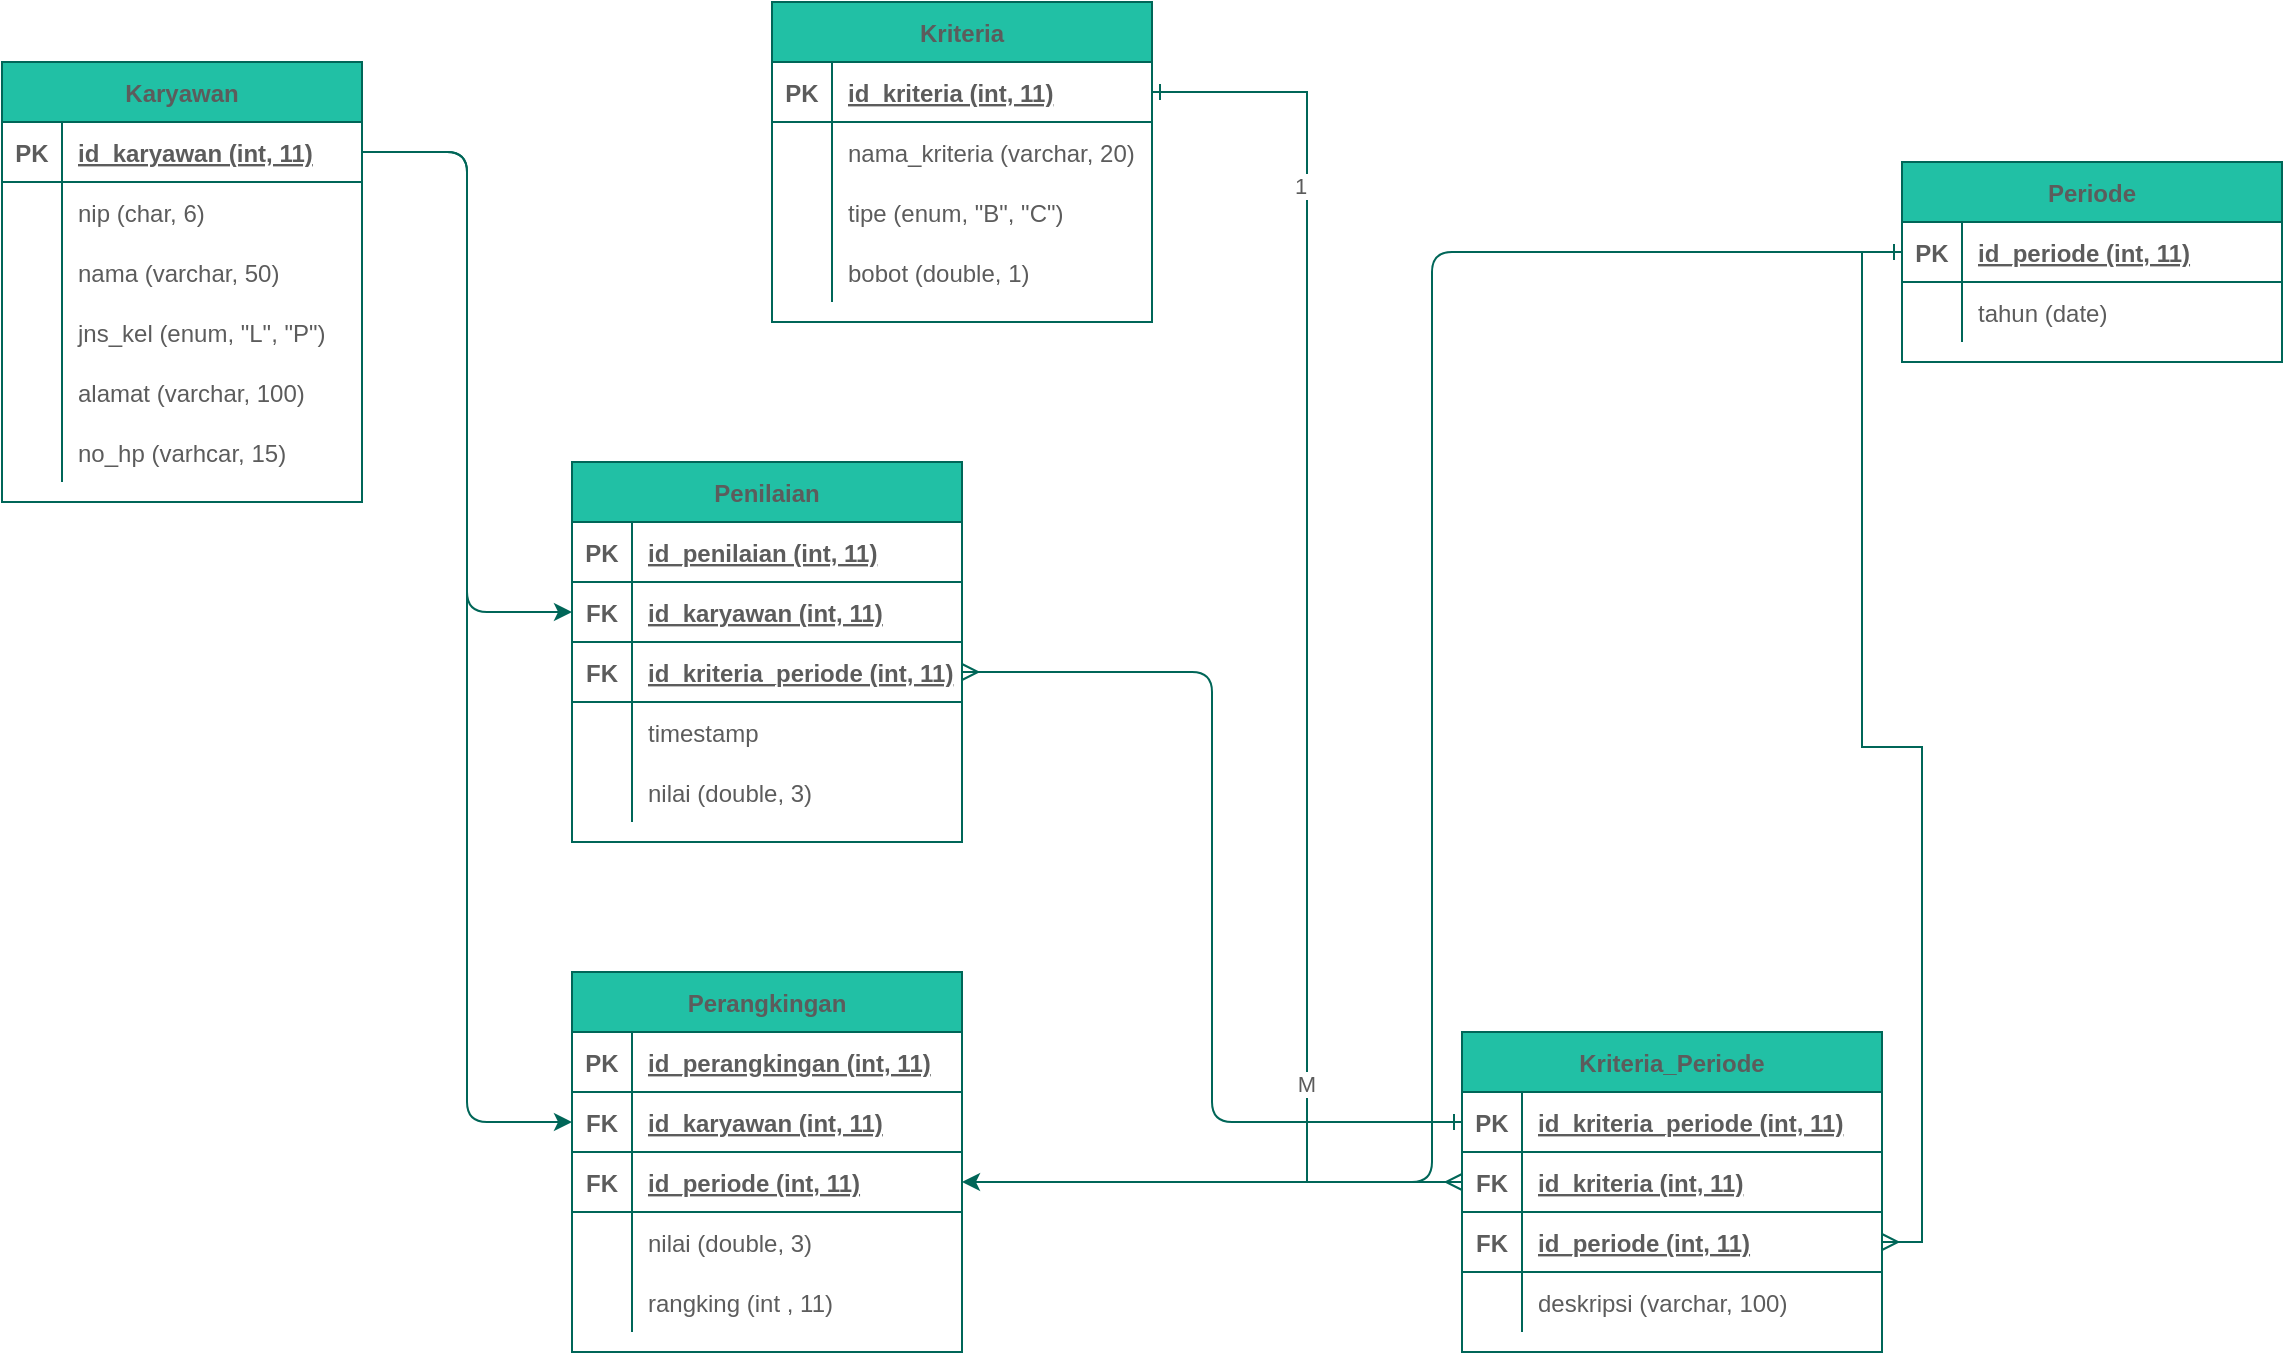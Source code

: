 <mxfile version="13.9.9" type="device"><diagram id="S_RAAdc6gQcw2whEfUl5" name="Page-1"><mxGraphModel dx="1199" dy="695" grid="1" gridSize="10" guides="1" tooltips="1" connect="1" arrows="1" fold="1" page="1" pageScale="1" pageWidth="850" pageHeight="1100" math="0" shadow="0"><root><mxCell id="0"/><mxCell id="1" parent="0"/><mxCell id="7CoDzIRsvHPiJhdhp0UB-1" value="Karyawan" style="shape=table;startSize=30;container=1;collapsible=1;childLayout=tableLayout;fixedRows=1;rowLines=0;fontStyle=1;align=center;resizeLast=1;fillColor=#21C0A5;strokeColor=#006658;fontColor=#5C5C5C;" parent="1" vertex="1"><mxGeometry x="-40" y="60" width="180" height="220" as="geometry"/></mxCell><mxCell id="7CoDzIRsvHPiJhdhp0UB-2" value="" style="shape=partialRectangle;collapsible=0;dropTarget=0;pointerEvents=0;fillColor=none;top=0;left=0;bottom=1;right=0;points=[[0,0.5],[1,0.5]];portConstraint=eastwest;strokeColor=#006658;fontColor=#5C5C5C;" parent="7CoDzIRsvHPiJhdhp0UB-1" vertex="1"><mxGeometry y="30" width="180" height="30" as="geometry"/></mxCell><mxCell id="7CoDzIRsvHPiJhdhp0UB-3" value="PK" style="shape=partialRectangle;connectable=0;fillColor=none;top=0;left=0;bottom=0;right=0;fontStyle=1;overflow=hidden;strokeColor=#006658;fontColor=#5C5C5C;" parent="7CoDzIRsvHPiJhdhp0UB-2" vertex="1"><mxGeometry width="30" height="30" as="geometry"/></mxCell><mxCell id="7CoDzIRsvHPiJhdhp0UB-4" value="id_karyawan (int, 11)" style="shape=partialRectangle;connectable=0;fillColor=none;top=0;left=0;bottom=0;right=0;align=left;spacingLeft=6;fontStyle=5;overflow=hidden;strokeColor=#006658;fontColor=#5C5C5C;" parent="7CoDzIRsvHPiJhdhp0UB-2" vertex="1"><mxGeometry x="30" width="150" height="30" as="geometry"/></mxCell><mxCell id="7CoDzIRsvHPiJhdhp0UB-5" value="" style="shape=partialRectangle;collapsible=0;dropTarget=0;pointerEvents=0;fillColor=none;top=0;left=0;bottom=0;right=0;points=[[0,0.5],[1,0.5]];portConstraint=eastwest;strokeColor=#006658;fontColor=#5C5C5C;" parent="7CoDzIRsvHPiJhdhp0UB-1" vertex="1"><mxGeometry y="60" width="180" height="30" as="geometry"/></mxCell><mxCell id="7CoDzIRsvHPiJhdhp0UB-6" value="" style="shape=partialRectangle;connectable=0;fillColor=none;top=0;left=0;bottom=0;right=0;editable=1;overflow=hidden;strokeColor=#006658;fontColor=#5C5C5C;" parent="7CoDzIRsvHPiJhdhp0UB-5" vertex="1"><mxGeometry width="30" height="30" as="geometry"/></mxCell><mxCell id="7CoDzIRsvHPiJhdhp0UB-7" value="nip (char, 6)" style="shape=partialRectangle;connectable=0;fillColor=none;top=0;left=0;bottom=0;right=0;align=left;spacingLeft=6;overflow=hidden;strokeColor=#006658;fontColor=#5C5C5C;" parent="7CoDzIRsvHPiJhdhp0UB-5" vertex="1"><mxGeometry x="30" width="150" height="30" as="geometry"/></mxCell><mxCell id="7CoDzIRsvHPiJhdhp0UB-8" value="" style="shape=partialRectangle;collapsible=0;dropTarget=0;pointerEvents=0;fillColor=none;top=0;left=0;bottom=0;right=0;points=[[0,0.5],[1,0.5]];portConstraint=eastwest;strokeColor=#006658;fontColor=#5C5C5C;" parent="7CoDzIRsvHPiJhdhp0UB-1" vertex="1"><mxGeometry y="90" width="180" height="30" as="geometry"/></mxCell><mxCell id="7CoDzIRsvHPiJhdhp0UB-9" value="" style="shape=partialRectangle;connectable=0;fillColor=none;top=0;left=0;bottom=0;right=0;editable=1;overflow=hidden;strokeColor=#006658;fontColor=#5C5C5C;" parent="7CoDzIRsvHPiJhdhp0UB-8" vertex="1"><mxGeometry width="30" height="30" as="geometry"/></mxCell><mxCell id="7CoDzIRsvHPiJhdhp0UB-10" value="nama (varchar, 50)" style="shape=partialRectangle;connectable=0;fillColor=none;top=0;left=0;bottom=0;right=0;align=left;spacingLeft=6;overflow=hidden;strokeColor=#006658;fontColor=#5C5C5C;" parent="7CoDzIRsvHPiJhdhp0UB-8" vertex="1"><mxGeometry x="30" width="150" height="30" as="geometry"/></mxCell><mxCell id="7CoDzIRsvHPiJhdhp0UB-11" value="" style="shape=partialRectangle;collapsible=0;dropTarget=0;pointerEvents=0;fillColor=none;top=0;left=0;bottom=0;right=0;points=[[0,0.5],[1,0.5]];portConstraint=eastwest;strokeColor=#006658;fontColor=#5C5C5C;" parent="7CoDzIRsvHPiJhdhp0UB-1" vertex="1"><mxGeometry y="120" width="180" height="30" as="geometry"/></mxCell><mxCell id="7CoDzIRsvHPiJhdhp0UB-12" value="" style="shape=partialRectangle;connectable=0;fillColor=none;top=0;left=0;bottom=0;right=0;editable=1;overflow=hidden;strokeColor=#006658;fontColor=#5C5C5C;" parent="7CoDzIRsvHPiJhdhp0UB-11" vertex="1"><mxGeometry width="30" height="30" as="geometry"/></mxCell><mxCell id="7CoDzIRsvHPiJhdhp0UB-13" value="jns_kel (enum, &quot;L&quot;, &quot;P&quot;)" style="shape=partialRectangle;connectable=0;fillColor=none;top=0;left=0;bottom=0;right=0;align=left;spacingLeft=6;overflow=hidden;strokeColor=#006658;fontColor=#5C5C5C;" parent="7CoDzIRsvHPiJhdhp0UB-11" vertex="1"><mxGeometry x="30" width="150" height="30" as="geometry"/></mxCell><mxCell id="7CoDzIRsvHPiJhdhp0UB-20" value="" style="shape=partialRectangle;collapsible=0;dropTarget=0;pointerEvents=0;fillColor=none;top=0;left=0;bottom=0;right=0;points=[[0,0.5],[1,0.5]];portConstraint=eastwest;strokeColor=#006658;fontColor=#5C5C5C;" parent="7CoDzIRsvHPiJhdhp0UB-1" vertex="1"><mxGeometry y="150" width="180" height="30" as="geometry"/></mxCell><mxCell id="7CoDzIRsvHPiJhdhp0UB-21" value="" style="shape=partialRectangle;connectable=0;fillColor=none;top=0;left=0;bottom=0;right=0;editable=1;overflow=hidden;strokeColor=#006658;fontColor=#5C5C5C;" parent="7CoDzIRsvHPiJhdhp0UB-20" vertex="1"><mxGeometry width="30" height="30" as="geometry"/></mxCell><mxCell id="7CoDzIRsvHPiJhdhp0UB-22" value="alamat (varchar, 100)" style="shape=partialRectangle;connectable=0;fillColor=none;top=0;left=0;bottom=0;right=0;align=left;spacingLeft=6;overflow=hidden;strokeColor=#006658;fontColor=#5C5C5C;" parent="7CoDzIRsvHPiJhdhp0UB-20" vertex="1"><mxGeometry x="30" width="150" height="30" as="geometry"/></mxCell><mxCell id="7CoDzIRsvHPiJhdhp0UB-14" value="" style="shape=partialRectangle;collapsible=0;dropTarget=0;pointerEvents=0;fillColor=none;top=0;left=0;bottom=0;right=0;points=[[0,0.5],[1,0.5]];portConstraint=eastwest;strokeColor=#006658;fontColor=#5C5C5C;" parent="7CoDzIRsvHPiJhdhp0UB-1" vertex="1"><mxGeometry y="180" width="180" height="30" as="geometry"/></mxCell><mxCell id="7CoDzIRsvHPiJhdhp0UB-15" value="" style="shape=partialRectangle;connectable=0;fillColor=none;top=0;left=0;bottom=0;right=0;editable=1;overflow=hidden;strokeColor=#006658;fontColor=#5C5C5C;" parent="7CoDzIRsvHPiJhdhp0UB-14" vertex="1"><mxGeometry width="30" height="30" as="geometry"/></mxCell><mxCell id="7CoDzIRsvHPiJhdhp0UB-16" value="no_hp (varhcar, 15)" style="shape=partialRectangle;connectable=0;fillColor=none;top=0;left=0;bottom=0;right=0;align=left;spacingLeft=6;overflow=hidden;strokeColor=#006658;fontColor=#5C5C5C;" parent="7CoDzIRsvHPiJhdhp0UB-14" vertex="1"><mxGeometry x="30" width="150" height="30" as="geometry"/></mxCell><mxCell id="7CoDzIRsvHPiJhdhp0UB-23" value="Kriteria" style="shape=table;startSize=30;container=1;collapsible=1;childLayout=tableLayout;fixedRows=1;rowLines=0;fontStyle=1;align=center;resizeLast=1;fillColor=#21C0A5;strokeColor=#006658;fontColor=#5C5C5C;" parent="1" vertex="1"><mxGeometry x="345" y="30" width="190" height="160" as="geometry"/></mxCell><mxCell id="7CoDzIRsvHPiJhdhp0UB-24" value="" style="shape=partialRectangle;collapsible=0;dropTarget=0;pointerEvents=0;fillColor=none;top=0;left=0;bottom=1;right=0;points=[[0,0.5],[1,0.5]];portConstraint=eastwest;strokeColor=#006658;fontColor=#5C5C5C;" parent="7CoDzIRsvHPiJhdhp0UB-23" vertex="1"><mxGeometry y="30" width="190" height="30" as="geometry"/></mxCell><mxCell id="7CoDzIRsvHPiJhdhp0UB-25" value="PK" style="shape=partialRectangle;connectable=0;fillColor=none;top=0;left=0;bottom=0;right=0;fontStyle=1;overflow=hidden;strokeColor=#006658;fontColor=#5C5C5C;" parent="7CoDzIRsvHPiJhdhp0UB-24" vertex="1"><mxGeometry width="30" height="30" as="geometry"/></mxCell><mxCell id="7CoDzIRsvHPiJhdhp0UB-26" value="id_kriteria (int, 11)" style="shape=partialRectangle;connectable=0;fillColor=none;top=0;left=0;bottom=0;right=0;align=left;spacingLeft=6;fontStyle=5;overflow=hidden;strokeColor=#006658;fontColor=#5C5C5C;" parent="7CoDzIRsvHPiJhdhp0UB-24" vertex="1"><mxGeometry x="30" width="160" height="30" as="geometry"/></mxCell><mxCell id="7CoDzIRsvHPiJhdhp0UB-27" value="" style="shape=partialRectangle;collapsible=0;dropTarget=0;pointerEvents=0;fillColor=none;top=0;left=0;bottom=0;right=0;points=[[0,0.5],[1,0.5]];portConstraint=eastwest;strokeColor=#006658;fontColor=#5C5C5C;" parent="7CoDzIRsvHPiJhdhp0UB-23" vertex="1"><mxGeometry y="60" width="190" height="30" as="geometry"/></mxCell><mxCell id="7CoDzIRsvHPiJhdhp0UB-28" value="" style="shape=partialRectangle;connectable=0;fillColor=none;top=0;left=0;bottom=0;right=0;editable=1;overflow=hidden;strokeColor=#006658;fontColor=#5C5C5C;" parent="7CoDzIRsvHPiJhdhp0UB-27" vertex="1"><mxGeometry width="30" height="30" as="geometry"/></mxCell><mxCell id="7CoDzIRsvHPiJhdhp0UB-29" value="nama_kriteria (varchar, 20)" style="shape=partialRectangle;connectable=0;fillColor=none;top=0;left=0;bottom=0;right=0;align=left;spacingLeft=6;overflow=hidden;strokeColor=#006658;fontColor=#5C5C5C;" parent="7CoDzIRsvHPiJhdhp0UB-27" vertex="1"><mxGeometry x="30" width="160" height="30" as="geometry"/></mxCell><mxCell id="7CoDzIRsvHPiJhdhp0UB-134" value="" style="shape=partialRectangle;collapsible=0;dropTarget=0;pointerEvents=0;fillColor=none;top=0;left=0;bottom=0;right=0;points=[[0,0.5],[1,0.5]];portConstraint=eastwest;strokeColor=#006658;fontColor=#5C5C5C;" parent="7CoDzIRsvHPiJhdhp0UB-23" vertex="1"><mxGeometry y="90" width="190" height="30" as="geometry"/></mxCell><mxCell id="7CoDzIRsvHPiJhdhp0UB-135" value="" style="shape=partialRectangle;connectable=0;fillColor=none;top=0;left=0;bottom=0;right=0;editable=1;overflow=hidden;strokeColor=#006658;fontColor=#5C5C5C;" parent="7CoDzIRsvHPiJhdhp0UB-134" vertex="1"><mxGeometry width="30" height="30" as="geometry"/></mxCell><mxCell id="7CoDzIRsvHPiJhdhp0UB-136" value="tipe (enum, &quot;B&quot;, &quot;C&quot;)" style="shape=partialRectangle;connectable=0;fillColor=none;top=0;left=0;bottom=0;right=0;align=left;spacingLeft=6;overflow=hidden;strokeColor=#006658;fontColor=#5C5C5C;" parent="7CoDzIRsvHPiJhdhp0UB-134" vertex="1"><mxGeometry x="30" width="160" height="30" as="geometry"/></mxCell><mxCell id="7CoDzIRsvHPiJhdhp0UB-30" value="" style="shape=partialRectangle;collapsible=0;dropTarget=0;pointerEvents=0;fillColor=none;top=0;left=0;bottom=0;right=0;points=[[0,0.5],[1,0.5]];portConstraint=eastwest;strokeColor=#006658;fontColor=#5C5C5C;" parent="7CoDzIRsvHPiJhdhp0UB-23" vertex="1"><mxGeometry y="120" width="190" height="30" as="geometry"/></mxCell><mxCell id="7CoDzIRsvHPiJhdhp0UB-31" value="" style="shape=partialRectangle;connectable=0;fillColor=none;top=0;left=0;bottom=0;right=0;editable=1;overflow=hidden;strokeColor=#006658;fontColor=#5C5C5C;" parent="7CoDzIRsvHPiJhdhp0UB-30" vertex="1"><mxGeometry width="30" height="30" as="geometry"/></mxCell><mxCell id="7CoDzIRsvHPiJhdhp0UB-32" value="bobot (double, 1)" style="shape=partialRectangle;connectable=0;fillColor=none;top=0;left=0;bottom=0;right=0;align=left;spacingLeft=6;overflow=hidden;strokeColor=#006658;fontColor=#5C5C5C;" parent="7CoDzIRsvHPiJhdhp0UB-30" vertex="1"><mxGeometry x="30" width="160" height="30" as="geometry"/></mxCell><mxCell id="7CoDzIRsvHPiJhdhp0UB-36" value="Periode" style="shape=table;startSize=30;container=1;collapsible=1;childLayout=tableLayout;fixedRows=1;rowLines=0;fontStyle=1;align=center;resizeLast=1;fillColor=#21C0A5;strokeColor=#006658;fontColor=#5C5C5C;" parent="1" vertex="1"><mxGeometry x="910" y="110" width="190" height="100" as="geometry"/></mxCell><mxCell id="7CoDzIRsvHPiJhdhp0UB-37" value="" style="shape=partialRectangle;collapsible=0;dropTarget=0;pointerEvents=0;fillColor=none;top=0;left=0;bottom=1;right=0;points=[[0,0.5],[1,0.5]];portConstraint=eastwest;strokeColor=#006658;fontColor=#5C5C5C;" parent="7CoDzIRsvHPiJhdhp0UB-36" vertex="1"><mxGeometry y="30" width="190" height="30" as="geometry"/></mxCell><mxCell id="7CoDzIRsvHPiJhdhp0UB-38" value="PK" style="shape=partialRectangle;connectable=0;fillColor=none;top=0;left=0;bottom=0;right=0;fontStyle=1;overflow=hidden;strokeColor=#006658;fontColor=#5C5C5C;" parent="7CoDzIRsvHPiJhdhp0UB-37" vertex="1"><mxGeometry width="30" height="30" as="geometry"/></mxCell><mxCell id="7CoDzIRsvHPiJhdhp0UB-39" value="id_periode (int, 11)" style="shape=partialRectangle;connectable=0;fillColor=none;top=0;left=0;bottom=0;right=0;align=left;spacingLeft=6;fontStyle=5;overflow=hidden;strokeColor=#006658;fontColor=#5C5C5C;" parent="7CoDzIRsvHPiJhdhp0UB-37" vertex="1"><mxGeometry x="30" width="160" height="30" as="geometry"/></mxCell><mxCell id="7CoDzIRsvHPiJhdhp0UB-40" value="" style="shape=partialRectangle;collapsible=0;dropTarget=0;pointerEvents=0;fillColor=none;top=0;left=0;bottom=0;right=0;points=[[0,0.5],[1,0.5]];portConstraint=eastwest;strokeColor=#006658;fontColor=#5C5C5C;" parent="7CoDzIRsvHPiJhdhp0UB-36" vertex="1"><mxGeometry y="60" width="190" height="30" as="geometry"/></mxCell><mxCell id="7CoDzIRsvHPiJhdhp0UB-41" value="" style="shape=partialRectangle;connectable=0;fillColor=none;top=0;left=0;bottom=0;right=0;editable=1;overflow=hidden;strokeColor=#006658;fontColor=#5C5C5C;" parent="7CoDzIRsvHPiJhdhp0UB-40" vertex="1"><mxGeometry width="30" height="30" as="geometry"/></mxCell><mxCell id="7CoDzIRsvHPiJhdhp0UB-42" value="tahun (date)" style="shape=partialRectangle;connectable=0;fillColor=none;top=0;left=0;bottom=0;right=0;align=left;spacingLeft=6;overflow=hidden;strokeColor=#006658;fontColor=#5C5C5C;" parent="7CoDzIRsvHPiJhdhp0UB-40" vertex="1"><mxGeometry x="30" width="160" height="30" as="geometry"/></mxCell><mxCell id="7CoDzIRsvHPiJhdhp0UB-46" value="Kriteria_Periode" style="shape=table;startSize=30;container=1;collapsible=1;childLayout=tableLayout;fixedRows=1;rowLines=0;fontStyle=1;align=center;resizeLast=1;fillColor=#21C0A5;strokeColor=#006658;fontColor=#5C5C5C;" parent="1" vertex="1"><mxGeometry x="690" y="545" width="210" height="160" as="geometry"/></mxCell><mxCell id="7CoDzIRsvHPiJhdhp0UB-47" value="" style="shape=partialRectangle;collapsible=0;dropTarget=0;pointerEvents=0;fillColor=none;top=0;left=0;bottom=1;right=0;points=[[0,0.5],[1,0.5]];portConstraint=eastwest;strokeColor=#006658;fontColor=#5C5C5C;" parent="7CoDzIRsvHPiJhdhp0UB-46" vertex="1"><mxGeometry y="30" width="210" height="30" as="geometry"/></mxCell><mxCell id="7CoDzIRsvHPiJhdhp0UB-48" value="PK" style="shape=partialRectangle;connectable=0;fillColor=none;top=0;left=0;bottom=0;right=0;fontStyle=1;overflow=hidden;strokeColor=#006658;fontColor=#5C5C5C;" parent="7CoDzIRsvHPiJhdhp0UB-47" vertex="1"><mxGeometry width="30" height="30" as="geometry"/></mxCell><mxCell id="7CoDzIRsvHPiJhdhp0UB-49" value="id_kriteria_periode (int, 11)" style="shape=partialRectangle;connectable=0;fillColor=none;top=0;left=0;bottom=0;right=0;align=left;spacingLeft=6;fontStyle=5;overflow=hidden;strokeColor=#006658;fontColor=#5C5C5C;" parent="7CoDzIRsvHPiJhdhp0UB-47" vertex="1"><mxGeometry x="30" width="180" height="30" as="geometry"/></mxCell><mxCell id="7CoDzIRsvHPiJhdhp0UB-53" value="" style="shape=partialRectangle;collapsible=0;dropTarget=0;pointerEvents=0;fillColor=none;top=0;left=0;bottom=1;right=0;points=[[0,0.5],[1,0.5]];portConstraint=eastwest;strokeColor=#006658;fontColor=#5C5C5C;" parent="7CoDzIRsvHPiJhdhp0UB-46" vertex="1"><mxGeometry y="60" width="210" height="30" as="geometry"/></mxCell><mxCell id="7CoDzIRsvHPiJhdhp0UB-54" value="FK" style="shape=partialRectangle;connectable=0;fillColor=none;top=0;left=0;bottom=0;right=0;fontStyle=1;overflow=hidden;strokeColor=#006658;fontColor=#5C5C5C;" parent="7CoDzIRsvHPiJhdhp0UB-53" vertex="1"><mxGeometry width="30" height="30" as="geometry"/></mxCell><mxCell id="7CoDzIRsvHPiJhdhp0UB-55" value="id_kriteria (int, 11)" style="shape=partialRectangle;connectable=0;fillColor=none;top=0;left=0;bottom=0;right=0;align=left;spacingLeft=6;fontStyle=5;overflow=hidden;strokeColor=#006658;fontColor=#5C5C5C;" parent="7CoDzIRsvHPiJhdhp0UB-53" vertex="1"><mxGeometry x="30" width="180" height="30" as="geometry"/></mxCell><mxCell id="7CoDzIRsvHPiJhdhp0UB-56" value="" style="shape=partialRectangle;collapsible=0;dropTarget=0;pointerEvents=0;fillColor=none;top=0;left=0;bottom=1;right=0;points=[[0,0.5],[1,0.5]];portConstraint=eastwest;strokeColor=#006658;fontColor=#5C5C5C;" parent="7CoDzIRsvHPiJhdhp0UB-46" vertex="1"><mxGeometry y="90" width="210" height="30" as="geometry"/></mxCell><mxCell id="7CoDzIRsvHPiJhdhp0UB-57" value="FK" style="shape=partialRectangle;connectable=0;fillColor=none;top=0;left=0;bottom=0;right=0;fontStyle=1;overflow=hidden;strokeColor=#006658;fontColor=#5C5C5C;" parent="7CoDzIRsvHPiJhdhp0UB-56" vertex="1"><mxGeometry width="30" height="30" as="geometry"/></mxCell><mxCell id="7CoDzIRsvHPiJhdhp0UB-58" value="id_periode (int, 11)" style="shape=partialRectangle;connectable=0;fillColor=none;top=0;left=0;bottom=0;right=0;align=left;spacingLeft=6;fontStyle=5;overflow=hidden;strokeColor=#006658;fontColor=#5C5C5C;" parent="7CoDzIRsvHPiJhdhp0UB-56" vertex="1"><mxGeometry x="30" width="180" height="30" as="geometry"/></mxCell><mxCell id="7CoDzIRsvHPiJhdhp0UB-50" value="" style="shape=partialRectangle;collapsible=0;dropTarget=0;pointerEvents=0;fillColor=none;top=0;left=0;bottom=0;right=0;points=[[0,0.5],[1,0.5]];portConstraint=eastwest;strokeColor=#006658;fontColor=#5C5C5C;" parent="7CoDzIRsvHPiJhdhp0UB-46" vertex="1"><mxGeometry y="120" width="210" height="30" as="geometry"/></mxCell><mxCell id="7CoDzIRsvHPiJhdhp0UB-51" value="" style="shape=partialRectangle;connectable=0;fillColor=none;top=0;left=0;bottom=0;right=0;editable=1;overflow=hidden;strokeColor=#006658;fontColor=#5C5C5C;" parent="7CoDzIRsvHPiJhdhp0UB-50" vertex="1"><mxGeometry width="30" height="30" as="geometry"/></mxCell><mxCell id="7CoDzIRsvHPiJhdhp0UB-52" value="deskripsi (varchar, 100)" style="shape=partialRectangle;connectable=0;fillColor=none;top=0;left=0;bottom=0;right=0;align=left;spacingLeft=6;overflow=hidden;strokeColor=#006658;fontColor=#5C5C5C;" parent="7CoDzIRsvHPiJhdhp0UB-50" vertex="1"><mxGeometry x="30" width="180" height="30" as="geometry"/></mxCell><mxCell id="7CoDzIRsvHPiJhdhp0UB-61" style="edgeStyle=orthogonalEdgeStyle;rounded=0;orthogonalLoop=1;jettySize=auto;html=1;exitX=0;exitY=0.5;exitDx=0;exitDy=0;endArrow=ERone;endFill=0;startArrow=ERmany;startFill=0;strokeColor=#006658;fontColor=#5C5C5C;" parent="1" source="7CoDzIRsvHPiJhdhp0UB-53" target="7CoDzIRsvHPiJhdhp0UB-24" edge="1"><mxGeometry relative="1" as="geometry"/></mxCell><mxCell id="7CoDzIRsvHPiJhdhp0UB-80" value="1" style="edgeLabel;html=1;align=center;verticalAlign=middle;resizable=0;points=[];fontColor=#5C5C5C;" parent="7CoDzIRsvHPiJhdhp0UB-61" vertex="1" connectable="0"><mxGeometry x="0.645" y="4" relative="1" as="geometry"><mxPoint as="offset"/></mxGeometry></mxCell><mxCell id="7CoDzIRsvHPiJhdhp0UB-81" value="M" style="edgeLabel;html=1;align=center;verticalAlign=middle;resizable=0;points=[];fontColor=#5C5C5C;" parent="7CoDzIRsvHPiJhdhp0UB-61" vertex="1" connectable="0"><mxGeometry x="-0.638" y="1" relative="1" as="geometry"><mxPoint as="offset"/></mxGeometry></mxCell><mxCell id="7CoDzIRsvHPiJhdhp0UB-62" style="edgeStyle=orthogonalEdgeStyle;rounded=0;orthogonalLoop=1;jettySize=auto;html=1;exitX=0;exitY=0.5;exitDx=0;exitDy=0;entryX=1;entryY=0.5;entryDx=0;entryDy=0;startArrow=ERone;startFill=0;endArrow=ERmany;endFill=0;strokeColor=#006658;fontColor=#5C5C5C;" parent="1" source="7CoDzIRsvHPiJhdhp0UB-37" target="7CoDzIRsvHPiJhdhp0UB-56" edge="1"><mxGeometry relative="1" as="geometry"/></mxCell><mxCell id="7CoDzIRsvHPiJhdhp0UB-84" value="Penilaian" style="shape=table;startSize=30;container=1;collapsible=1;childLayout=tableLayout;fixedRows=1;rowLines=0;fontStyle=1;align=center;resizeLast=1;fillColor=#21C0A5;strokeColor=#006658;fontColor=#5C5C5C;" parent="1" vertex="1"><mxGeometry x="245" y="260" width="195" height="190" as="geometry"/></mxCell><mxCell id="7CoDzIRsvHPiJhdhp0UB-85" value="" style="shape=partialRectangle;collapsible=0;dropTarget=0;pointerEvents=0;fillColor=none;top=0;left=0;bottom=1;right=0;points=[[0,0.5],[1,0.5]];portConstraint=eastwest;strokeColor=#006658;fontColor=#5C5C5C;" parent="7CoDzIRsvHPiJhdhp0UB-84" vertex="1"><mxGeometry y="30" width="195" height="30" as="geometry"/></mxCell><mxCell id="7CoDzIRsvHPiJhdhp0UB-86" value="PK" style="shape=partialRectangle;connectable=0;fillColor=none;top=0;left=0;bottom=0;right=0;fontStyle=1;overflow=hidden;strokeColor=#006658;fontColor=#5C5C5C;" parent="7CoDzIRsvHPiJhdhp0UB-85" vertex="1"><mxGeometry width="30" height="30" as="geometry"/></mxCell><mxCell id="7CoDzIRsvHPiJhdhp0UB-87" value="id_penilaian (int, 11)" style="shape=partialRectangle;connectable=0;fillColor=none;top=0;left=0;bottom=0;right=0;align=left;spacingLeft=6;fontStyle=5;overflow=hidden;strokeColor=#006658;fontColor=#5C5C5C;" parent="7CoDzIRsvHPiJhdhp0UB-85" vertex="1"><mxGeometry x="30" width="165" height="30" as="geometry"/></mxCell><mxCell id="7CoDzIRsvHPiJhdhp0UB-129" value="" style="shape=partialRectangle;collapsible=0;dropTarget=0;pointerEvents=0;fillColor=none;top=0;left=0;bottom=1;right=0;points=[[0,0.5],[1,0.5]];portConstraint=eastwest;strokeColor=#006658;fontColor=#5C5C5C;" parent="7CoDzIRsvHPiJhdhp0UB-84" vertex="1"><mxGeometry y="60" width="195" height="30" as="geometry"/></mxCell><mxCell id="7CoDzIRsvHPiJhdhp0UB-130" value="FK" style="shape=partialRectangle;connectable=0;fillColor=none;top=0;left=0;bottom=0;right=0;fontStyle=1;overflow=hidden;strokeColor=#006658;fontColor=#5C5C5C;" parent="7CoDzIRsvHPiJhdhp0UB-129" vertex="1"><mxGeometry width="30" height="30" as="geometry"/></mxCell><mxCell id="7CoDzIRsvHPiJhdhp0UB-131" value="id_karyawan (int, 11)" style="shape=partialRectangle;connectable=0;fillColor=none;top=0;left=0;bottom=0;right=0;align=left;spacingLeft=6;fontStyle=5;overflow=hidden;strokeColor=#006658;fontColor=#5C5C5C;" parent="7CoDzIRsvHPiJhdhp0UB-129" vertex="1"><mxGeometry x="30" width="165" height="30" as="geometry"/></mxCell><mxCell id="7CoDzIRsvHPiJhdhp0UB-123" value="" style="shape=partialRectangle;collapsible=0;dropTarget=0;pointerEvents=0;fillColor=none;top=0;left=0;bottom=1;right=0;points=[[0,0.5],[1,0.5]];portConstraint=eastwest;strokeColor=#006658;fontColor=#5C5C5C;" parent="7CoDzIRsvHPiJhdhp0UB-84" vertex="1"><mxGeometry y="90" width="195" height="30" as="geometry"/></mxCell><mxCell id="7CoDzIRsvHPiJhdhp0UB-124" value="FK" style="shape=partialRectangle;connectable=0;fillColor=none;top=0;left=0;bottom=0;right=0;fontStyle=1;overflow=hidden;strokeColor=#006658;fontColor=#5C5C5C;" parent="7CoDzIRsvHPiJhdhp0UB-123" vertex="1"><mxGeometry width="30" height="30" as="geometry"/></mxCell><mxCell id="7CoDzIRsvHPiJhdhp0UB-125" value="id_kriteria_periode (int, 11)" style="shape=partialRectangle;connectable=0;fillColor=none;top=0;left=0;bottom=0;right=0;align=left;spacingLeft=6;fontStyle=5;overflow=hidden;strokeColor=#006658;fontColor=#5C5C5C;" parent="7CoDzIRsvHPiJhdhp0UB-123" vertex="1"><mxGeometry x="30" width="165" height="30" as="geometry"/></mxCell><mxCell id="7CoDzIRsvHPiJhdhp0UB-88" value="" style="shape=partialRectangle;collapsible=0;dropTarget=0;pointerEvents=0;fillColor=none;top=0;left=0;bottom=0;right=0;points=[[0,0.5],[1,0.5]];portConstraint=eastwest;strokeColor=#006658;fontColor=#5C5C5C;" parent="7CoDzIRsvHPiJhdhp0UB-84" vertex="1"><mxGeometry y="120" width="195" height="30" as="geometry"/></mxCell><mxCell id="7CoDzIRsvHPiJhdhp0UB-89" value="" style="shape=partialRectangle;connectable=0;fillColor=none;top=0;left=0;bottom=0;right=0;editable=1;overflow=hidden;strokeColor=#006658;fontColor=#5C5C5C;" parent="7CoDzIRsvHPiJhdhp0UB-88" vertex="1"><mxGeometry width="30" height="30" as="geometry"/></mxCell><mxCell id="7CoDzIRsvHPiJhdhp0UB-90" value="timestamp" style="shape=partialRectangle;connectable=0;fillColor=none;top=0;left=0;bottom=0;right=0;align=left;spacingLeft=6;overflow=hidden;strokeColor=#006658;fontColor=#5C5C5C;" parent="7CoDzIRsvHPiJhdhp0UB-88" vertex="1"><mxGeometry x="30" width="165" height="30" as="geometry"/></mxCell><mxCell id="7CoDzIRsvHPiJhdhp0UB-91" value="" style="shape=partialRectangle;collapsible=0;dropTarget=0;pointerEvents=0;fillColor=none;top=0;left=0;bottom=0;right=0;points=[[0,0.5],[1,0.5]];portConstraint=eastwest;strokeColor=#006658;fontColor=#5C5C5C;" parent="7CoDzIRsvHPiJhdhp0UB-84" vertex="1"><mxGeometry y="150" width="195" height="30" as="geometry"/></mxCell><mxCell id="7CoDzIRsvHPiJhdhp0UB-92" value="" style="shape=partialRectangle;connectable=0;fillColor=none;top=0;left=0;bottom=0;right=0;editable=1;overflow=hidden;strokeColor=#006658;fontColor=#5C5C5C;" parent="7CoDzIRsvHPiJhdhp0UB-91" vertex="1"><mxGeometry width="30" height="30" as="geometry"/></mxCell><mxCell id="7CoDzIRsvHPiJhdhp0UB-93" value="nilai (double, 3)" style="shape=partialRectangle;connectable=0;fillColor=none;top=0;left=0;bottom=0;right=0;align=left;spacingLeft=6;overflow=hidden;strokeColor=#006658;fontColor=#5C5C5C;" parent="7CoDzIRsvHPiJhdhp0UB-91" vertex="1"><mxGeometry x="30" width="165" height="30" as="geometry"/></mxCell><mxCell id="7CoDzIRsvHPiJhdhp0UB-132" style="edgeStyle=orthogonalEdgeStyle;curved=0;rounded=1;sketch=0;orthogonalLoop=1;jettySize=auto;html=1;entryX=0;entryY=0.5;entryDx=0;entryDy=0;strokeColor=#006658;fillColor=#21C0A5;fontColor=#5C5C5C;" parent="1" source="7CoDzIRsvHPiJhdhp0UB-2" target="7CoDzIRsvHPiJhdhp0UB-129" edge="1"><mxGeometry relative="1" as="geometry"/></mxCell><mxCell id="7CoDzIRsvHPiJhdhp0UB-133" style="edgeStyle=orthogonalEdgeStyle;curved=0;rounded=1;sketch=0;orthogonalLoop=1;jettySize=auto;html=1;exitX=0;exitY=0.5;exitDx=0;exitDy=0;entryX=1;entryY=0.5;entryDx=0;entryDy=0;strokeColor=#006658;fillColor=#21C0A5;fontColor=#5C5C5C;startArrow=ERone;startFill=0;endArrow=ERmany;endFill=0;" parent="1" source="7CoDzIRsvHPiJhdhp0UB-47" target="7CoDzIRsvHPiJhdhp0UB-123" edge="1"><mxGeometry relative="1" as="geometry"/></mxCell><mxCell id="7CoDzIRsvHPiJhdhp0UB-137" value="Perangkingan" style="shape=table;startSize=30;container=1;collapsible=1;childLayout=tableLayout;fixedRows=1;rowLines=0;fontStyle=1;align=center;resizeLast=1;fillColor=#21C0A5;strokeColor=#006658;fontColor=#5C5C5C;" parent="1" vertex="1"><mxGeometry x="245" y="515" width="195" height="190" as="geometry"/></mxCell><mxCell id="7CoDzIRsvHPiJhdhp0UB-138" value="" style="shape=partialRectangle;collapsible=0;dropTarget=0;pointerEvents=0;fillColor=none;top=0;left=0;bottom=1;right=0;points=[[0,0.5],[1,0.5]];portConstraint=eastwest;strokeColor=#006658;fontColor=#5C5C5C;" parent="7CoDzIRsvHPiJhdhp0UB-137" vertex="1"><mxGeometry y="30" width="195" height="30" as="geometry"/></mxCell><mxCell id="7CoDzIRsvHPiJhdhp0UB-139" value="PK" style="shape=partialRectangle;connectable=0;fillColor=none;top=0;left=0;bottom=0;right=0;fontStyle=1;overflow=hidden;strokeColor=#006658;fontColor=#5C5C5C;" parent="7CoDzIRsvHPiJhdhp0UB-138" vertex="1"><mxGeometry width="30" height="30" as="geometry"/></mxCell><mxCell id="7CoDzIRsvHPiJhdhp0UB-140" value="id_perangkingan (int, 11)" style="shape=partialRectangle;connectable=0;fillColor=none;top=0;left=0;bottom=0;right=0;align=left;spacingLeft=6;fontStyle=5;overflow=hidden;strokeColor=#006658;fontColor=#5C5C5C;" parent="7CoDzIRsvHPiJhdhp0UB-138" vertex="1"><mxGeometry x="30" width="165" height="30" as="geometry"/></mxCell><mxCell id="7CoDzIRsvHPiJhdhp0UB-141" value="" style="shape=partialRectangle;collapsible=0;dropTarget=0;pointerEvents=0;fillColor=none;top=0;left=0;bottom=1;right=0;points=[[0,0.5],[1,0.5]];portConstraint=eastwest;strokeColor=#006658;fontColor=#5C5C5C;" parent="7CoDzIRsvHPiJhdhp0UB-137" vertex="1"><mxGeometry y="60" width="195" height="30" as="geometry"/></mxCell><mxCell id="7CoDzIRsvHPiJhdhp0UB-142" value="FK" style="shape=partialRectangle;connectable=0;fillColor=none;top=0;left=0;bottom=0;right=0;fontStyle=1;overflow=hidden;strokeColor=#006658;fontColor=#5C5C5C;" parent="7CoDzIRsvHPiJhdhp0UB-141" vertex="1"><mxGeometry width="30" height="30" as="geometry"/></mxCell><mxCell id="7CoDzIRsvHPiJhdhp0UB-143" value="id_karyawan (int, 11)" style="shape=partialRectangle;connectable=0;fillColor=none;top=0;left=0;bottom=0;right=0;align=left;spacingLeft=6;fontStyle=5;overflow=hidden;strokeColor=#006658;fontColor=#5C5C5C;" parent="7CoDzIRsvHPiJhdhp0UB-141" vertex="1"><mxGeometry x="30" width="165" height="30" as="geometry"/></mxCell><mxCell id="7CoDzIRsvHPiJhdhp0UB-144" value="" style="shape=partialRectangle;collapsible=0;dropTarget=0;pointerEvents=0;fillColor=none;top=0;left=0;bottom=1;right=0;points=[[0,0.5],[1,0.5]];portConstraint=eastwest;strokeColor=#006658;fontColor=#5C5C5C;" parent="7CoDzIRsvHPiJhdhp0UB-137" vertex="1"><mxGeometry y="90" width="195" height="30" as="geometry"/></mxCell><mxCell id="7CoDzIRsvHPiJhdhp0UB-145" value="FK" style="shape=partialRectangle;connectable=0;fillColor=none;top=0;left=0;bottom=0;right=0;fontStyle=1;overflow=hidden;strokeColor=#006658;fontColor=#5C5C5C;" parent="7CoDzIRsvHPiJhdhp0UB-144" vertex="1"><mxGeometry width="30" height="30" as="geometry"/></mxCell><mxCell id="7CoDzIRsvHPiJhdhp0UB-146" value="id_periode (int, 11)" style="shape=partialRectangle;connectable=0;fillColor=none;top=0;left=0;bottom=0;right=0;align=left;spacingLeft=6;fontStyle=5;overflow=hidden;strokeColor=#006658;fontColor=#5C5C5C;" parent="7CoDzIRsvHPiJhdhp0UB-144" vertex="1"><mxGeometry x="30" width="165" height="30" as="geometry"/></mxCell><mxCell id="7CoDzIRsvHPiJhdhp0UB-150" value="" style="shape=partialRectangle;collapsible=0;dropTarget=0;pointerEvents=0;fillColor=none;top=0;left=0;bottom=0;right=0;points=[[0,0.5],[1,0.5]];portConstraint=eastwest;strokeColor=#006658;fontColor=#5C5C5C;" parent="7CoDzIRsvHPiJhdhp0UB-137" vertex="1"><mxGeometry y="120" width="195" height="30" as="geometry"/></mxCell><mxCell id="7CoDzIRsvHPiJhdhp0UB-151" value="" style="shape=partialRectangle;connectable=0;fillColor=none;top=0;left=0;bottom=0;right=0;editable=1;overflow=hidden;strokeColor=#006658;fontColor=#5C5C5C;" parent="7CoDzIRsvHPiJhdhp0UB-150" vertex="1"><mxGeometry width="30" height="30" as="geometry"/></mxCell><mxCell id="7CoDzIRsvHPiJhdhp0UB-152" value="nilai (double, 3)" style="shape=partialRectangle;connectable=0;fillColor=none;top=0;left=0;bottom=0;right=0;align=left;spacingLeft=6;overflow=hidden;strokeColor=#006658;fontColor=#5C5C5C;" parent="7CoDzIRsvHPiJhdhp0UB-150" vertex="1"><mxGeometry x="30" width="165" height="30" as="geometry"/></mxCell><mxCell id="7CoDzIRsvHPiJhdhp0UB-161" value="" style="shape=partialRectangle;collapsible=0;dropTarget=0;pointerEvents=0;fillColor=none;top=0;left=0;bottom=0;right=0;points=[[0,0.5],[1,0.5]];portConstraint=eastwest;strokeColor=#006658;fontColor=#5C5C5C;" parent="7CoDzIRsvHPiJhdhp0UB-137" vertex="1"><mxGeometry y="150" width="195" height="30" as="geometry"/></mxCell><mxCell id="7CoDzIRsvHPiJhdhp0UB-162" value="" style="shape=partialRectangle;connectable=0;fillColor=none;top=0;left=0;bottom=0;right=0;editable=1;overflow=hidden;strokeColor=#006658;fontColor=#5C5C5C;" parent="7CoDzIRsvHPiJhdhp0UB-161" vertex="1"><mxGeometry width="30" height="30" as="geometry"/></mxCell><mxCell id="7CoDzIRsvHPiJhdhp0UB-163" value="rangking (int , 11)" style="shape=partialRectangle;connectable=0;fillColor=none;top=0;left=0;bottom=0;right=0;align=left;spacingLeft=6;overflow=hidden;strokeColor=#006658;fontColor=#5C5C5C;" parent="7CoDzIRsvHPiJhdhp0UB-161" vertex="1"><mxGeometry x="30" width="165" height="30" as="geometry"/></mxCell><mxCell id="7CoDzIRsvHPiJhdhp0UB-154" style="edgeStyle=orthogonalEdgeStyle;curved=0;rounded=1;sketch=0;orthogonalLoop=1;jettySize=auto;html=1;exitX=1;exitY=0.5;exitDx=0;exitDy=0;entryX=0;entryY=0.5;entryDx=0;entryDy=0;strokeColor=#006658;fillColor=#21C0A5;fontColor=#5C5C5C;" parent="1" source="7CoDzIRsvHPiJhdhp0UB-2" target="7CoDzIRsvHPiJhdhp0UB-141" edge="1"><mxGeometry relative="1" as="geometry"/></mxCell><mxCell id="7CoDzIRsvHPiJhdhp0UB-165" style="edgeStyle=orthogonalEdgeStyle;curved=0;rounded=1;sketch=0;orthogonalLoop=1;jettySize=auto;html=1;exitX=0;exitY=0.5;exitDx=0;exitDy=0;entryX=1;entryY=0.5;entryDx=0;entryDy=0;strokeColor=#006658;fillColor=#21C0A5;fontColor=#5C5C5C;" parent="1" source="7CoDzIRsvHPiJhdhp0UB-37" target="7CoDzIRsvHPiJhdhp0UB-144" edge="1"><mxGeometry relative="1" as="geometry"/></mxCell></root></mxGraphModel></diagram></mxfile>